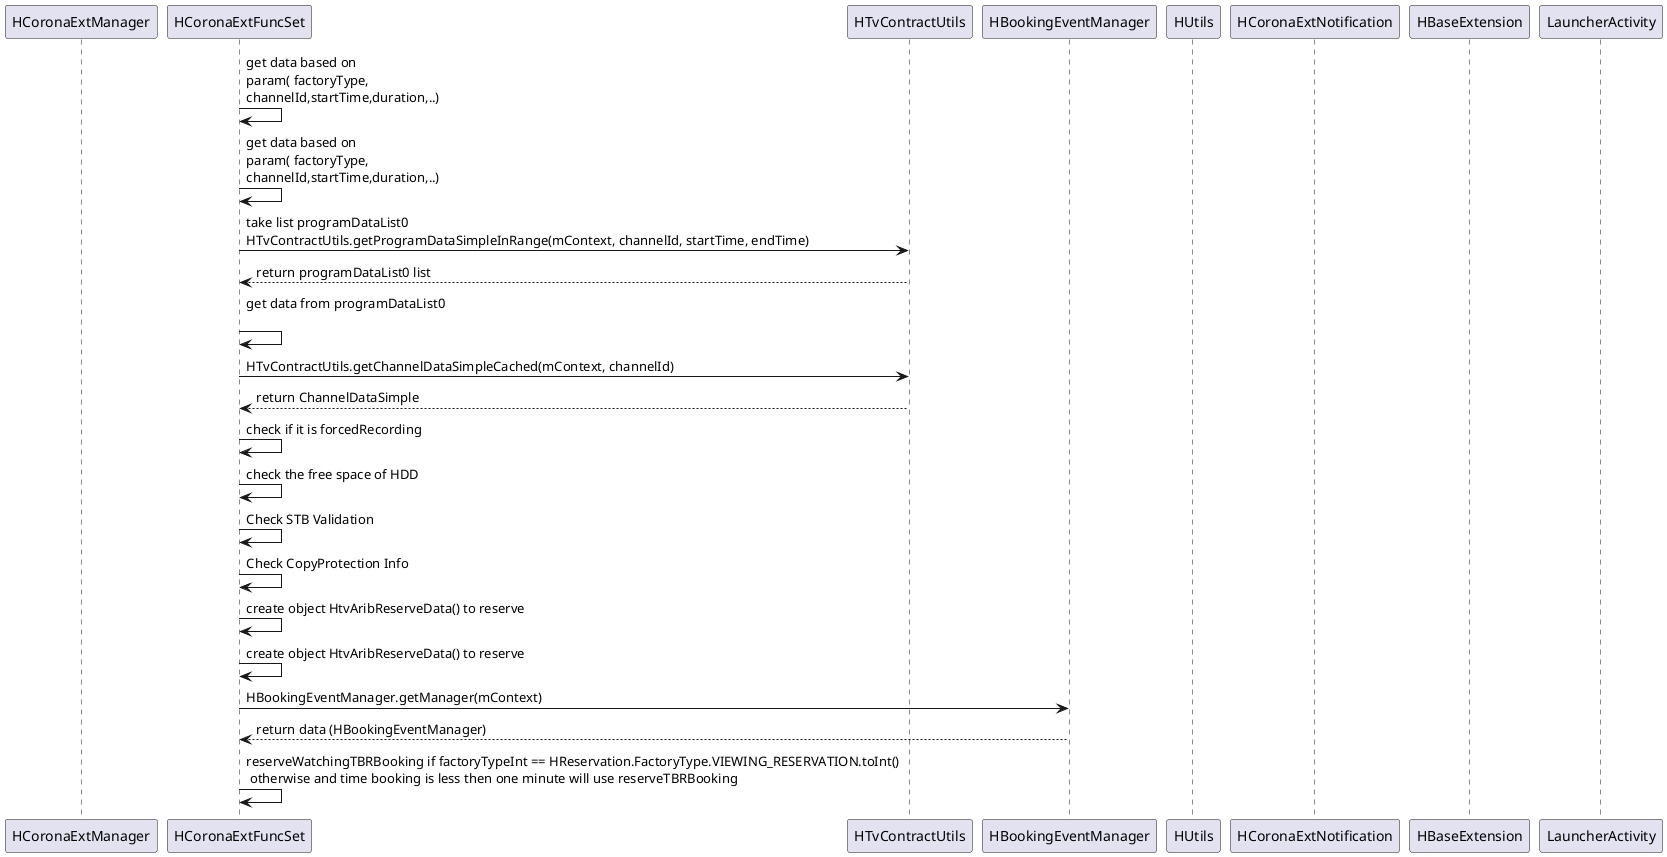 @startuml
participant HCoronaExtManager
participant HCoronaExtFuncSet
participant HTvContractUtils
participant HBookingEventManager
participant HUtils
participant HCoronaExtNotification
participant HBaseExtension
participant LauncherActivity
HCoronaExtFuncSet -> HCoronaExtFuncSet: get data based on \nparam( factoryType,\nchannelId,startTime,duration,..)
HCoronaExtFuncSet -> HCoronaExtFuncSet: get data based on \nparam( factoryType,\nchannelId,startTime,duration,..)

HCoronaExtFuncSet -> HTvContractUtils: take list programDataList0\nHTvContractUtils.getProgramDataSimpleInRange(mContext, channelId, startTime, endTime)
HTvContractUtils --> HCoronaExtFuncSet: return programDataList0 list
HCoronaExtFuncSet -> HCoronaExtFuncSet: get data from programDataList0\n

HCoronaExtFuncSet -> HTvContractUtils: HTvContractUtils.getChannelDataSimpleCached(mContext, channelId)
HTvContractUtils --> HCoronaExtFuncSet: return ChannelDataSimple

HCoronaExtFuncSet -> HCoronaExtFuncSet: check if it is forcedRecording
HCoronaExtFuncSet -> HCoronaExtFuncSet: check the free space of HDD
HCoronaExtFuncSet -> HCoronaExtFuncSet: Check STB Validation
HCoronaExtFuncSet -> HCoronaExtFuncSet: Check CopyProtection Info
HCoronaExtFuncSet -> HCoronaExtFuncSet: create object HtvAribReserveData() to reserve
HCoronaExtFuncSet -> HCoronaExtFuncSet: create object HtvAribReserveData() to reserve

HCoronaExtFuncSet -> HBookingEventManager : HBookingEventManager.getManager(mContext)
HBookingEventManager --> HCoronaExtFuncSet : return data (HBookingEventManager)
HCoronaExtFuncSet -> HCoronaExtFuncSet: reserveWatchingTBRBooking if factoryTypeInt == HReservation.FactoryType.VIEWING_RESERVATION.toInt() \n otherwise and time booking is less then one minute will use reserveTBRBooking
@enduml